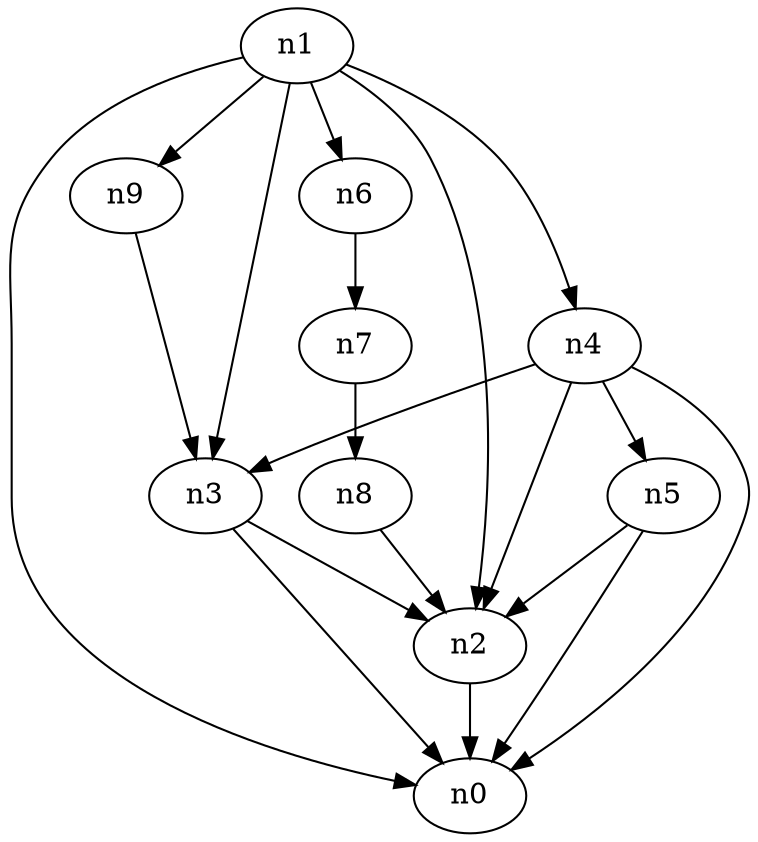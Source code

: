 digraph G {
	n1 -> n0	 [_graphml_id=e0];
	n1 -> n2	 [_graphml_id=e1];
	n1 -> n3	 [_graphml_id=e6];
	n1 -> n4	 [_graphml_id=e9];
	n1 -> n6	 [_graphml_id=e13];
	n1 -> n9	 [_graphml_id=e17];
	n2 -> n0	 [_graphml_id=e5];
	n3 -> n0	 [_graphml_id=e8];
	n3 -> n2	 [_graphml_id=e2];
	n4 -> n0	 [_graphml_id=e4];
	n4 -> n2	 [_graphml_id=e7];
	n4 -> n3	 [_graphml_id=e3];
	n4 -> n5	 [_graphml_id=e12];
	n5 -> n0	 [_graphml_id=e10];
	n5 -> n2	 [_graphml_id=e11];
	n6 -> n7	 [_graphml_id=e14];
	n7 -> n8	 [_graphml_id=e15];
	n8 -> n2	 [_graphml_id=e16];
	n9 -> n3	 [_graphml_id=e18];
}
